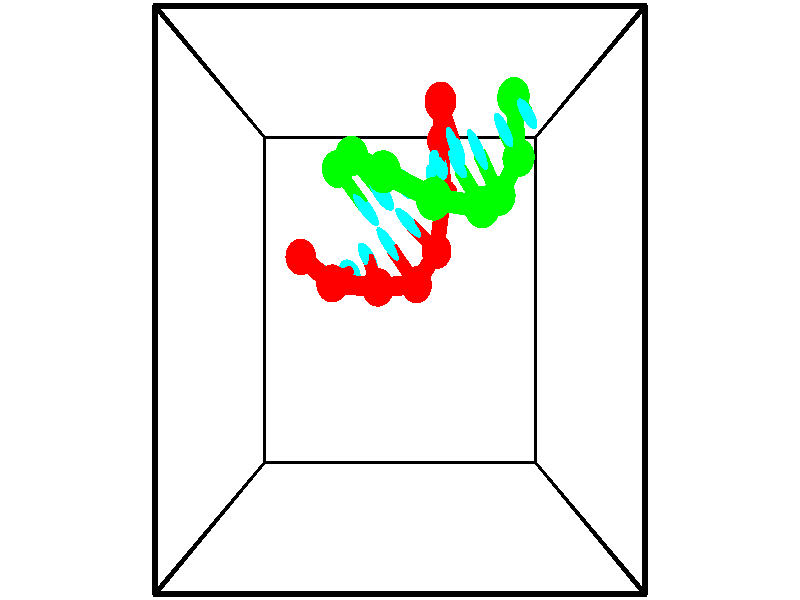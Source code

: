 // switches for output
#declare DRAW_BASES = 1; // possible values are 0, 1; only relevant for DNA ribbons
#declare DRAW_BASES_TYPE = 3; // possible values are 1, 2, 3; only relevant for DNA ribbons
#declare DRAW_FOG = 0; // set to 1 to enable fog

#include "colors.inc"

#include "transforms.inc"
background { rgb <1, 1, 1>}

#default {
   normal{
       ripples 0.25
       frequency 0.20
       turbulence 0.2
       lambda 5
   }
	finish {
		phong 0.1
		phong_size 40.
	}
}

// original window dimensions: 1024x640


// camera settings

camera {
	sky <-0, 1, 0>
	up <-0, 1, 0>
	right 1.6 * <1, 0, 0>
	location <2.5, 2.5, 11.1562>
	look_at <2.5, 2.5, 2.5>
	direction <0, 0, -8.6562>
	angle 67.0682
}


# declare cpy_camera_pos = <2.5, 2.5, 11.1562>;
# if (DRAW_FOG = 1)
fog {
	fog_type 2
	up vnormalize(cpy_camera_pos)
	color rgbt<1,1,1,0.3>
	distance 1e-5
	fog_alt 3e-3
	fog_offset 4
}
# end


// LIGHTS

# declare lum = 6;
global_settings {
	ambient_light rgb lum * <0.05, 0.05, 0.05>
	max_trace_level 15
}# declare cpy_direct_light_amount = 0.25;
light_source
{	1000 * <-1, -1, 1>,
	rgb lum * cpy_direct_light_amount
	parallel
}

light_source
{	1000 * <1, 1, -1>,
	rgb lum * cpy_direct_light_amount
	parallel
}

// strand 0

// nucleotide -1

// particle -1
sphere {
	<0.865898, 3.090714, 1.203400> 0.250000
	pigment { color rgbt <1,0,0,0> }
	no_shadow
}
cylinder {
	<1.134371, 2.926762, 0.956333>,  <1.295455, 2.828390, 0.808093>, 0.100000
	pigment { color rgbt <1,0,0,0> }
	no_shadow
}
cylinder {
	<1.134371, 2.926762, 0.956333>,  <0.865898, 3.090714, 1.203400>, 0.100000
	pigment { color rgbt <1,0,0,0> }
	no_shadow
}

// particle -1
sphere {
	<1.134371, 2.926762, 0.956333> 0.100000
	pigment { color rgbt <1,0,0,0> }
	no_shadow
}
sphere {
	0, 1
	scale<0.080000,0.200000,0.300000>
	matrix <0.719172, 0.562071, 0.408495,
		0.179738, -0.718383, 0.672027,
		0.671182, -0.409881, -0.617666,
		1.335725, 2.803797, 0.771033>
	pigment { color rgbt <0,1,1,0> }
	no_shadow
}
cylinder {
	<1.430494, 2.717823, 1.630235>,  <0.865898, 3.090714, 1.203400>, 0.130000
	pigment { color rgbt <1,0,0,0> }
	no_shadow
}

// nucleotide -1

// particle -1
sphere {
	<1.430494, 2.717823, 1.630235> 0.250000
	pigment { color rgbt <1,0,0,0> }
	no_shadow
}
cylinder {
	<1.559649, 2.819706, 1.265627>,  <1.637141, 2.880836, 1.046862>, 0.100000
	pigment { color rgbt <1,0,0,0> }
	no_shadow
}
cylinder {
	<1.559649, 2.819706, 1.265627>,  <1.430494, 2.717823, 1.630235>, 0.100000
	pigment { color rgbt <1,0,0,0> }
	no_shadow
}

// particle -1
sphere {
	<1.559649, 2.819706, 1.265627> 0.100000
	pigment { color rgbt <1,0,0,0> }
	no_shadow
}
sphere {
	0, 1
	scale<0.080000,0.200000,0.300000>
	matrix <0.703169, 0.580077, 0.411174,
		0.633481, -0.773715, 0.008196,
		0.322886, 0.254708, -0.911520,
		1.656514, 2.896118, 0.992171>
	pigment { color rgbt <0,1,1,0> }
	no_shadow
}
cylinder {
	<2.154835, 2.663447, 1.753908>,  <1.430494, 2.717823, 1.630235>, 0.130000
	pigment { color rgbt <1,0,0,0> }
	no_shadow
}

// nucleotide -1

// particle -1
sphere {
	<2.154835, 2.663447, 1.753908> 0.250000
	pigment { color rgbt <1,0,0,0> }
	no_shadow
}
cylinder {
	<2.049208, 2.905476, 1.453466>,  <1.985831, 3.050693, 1.273202>, 0.100000
	pigment { color rgbt <1,0,0,0> }
	no_shadow
}
cylinder {
	<2.049208, 2.905476, 1.453466>,  <2.154835, 2.663447, 1.753908>, 0.100000
	pigment { color rgbt <1,0,0,0> }
	no_shadow
}

// particle -1
sphere {
	<2.049208, 2.905476, 1.453466> 0.100000
	pigment { color rgbt <1,0,0,0> }
	no_shadow
}
sphere {
	0, 1
	scale<0.080000,0.200000,0.300000>
	matrix <0.696339, 0.658437, 0.285609,
		0.667368, -0.447603, -0.595207,
		-0.264067, 0.605072, -0.751103,
		1.969988, 3.086997, 1.228135>
	pigment { color rgbt <0,1,1,0> }
	no_shadow
}
cylinder {
	<2.767502, 2.706488, 1.358484>,  <2.154835, 2.663447, 1.753908>, 0.130000
	pigment { color rgbt <1,0,0,0> }
	no_shadow
}

// nucleotide -1

// particle -1
sphere {
	<2.767502, 2.706488, 1.358484> 0.250000
	pigment { color rgbt <1,0,0,0> }
	no_shadow
}
cylinder {
	<2.513079, 3.014965, 1.368994>,  <2.360425, 3.200052, 1.375300>, 0.100000
	pigment { color rgbt <1,0,0,0> }
	no_shadow
}
cylinder {
	<2.513079, 3.014965, 1.368994>,  <2.767502, 2.706488, 1.358484>, 0.100000
	pigment { color rgbt <1,0,0,0> }
	no_shadow
}

// particle -1
sphere {
	<2.513079, 3.014965, 1.368994> 0.100000
	pigment { color rgbt <1,0,0,0> }
	no_shadow
}
sphere {
	0, 1
	scale<0.080000,0.200000,0.300000>
	matrix <0.751925, 0.611799, 0.245582,
		0.173316, 0.175962, -0.969019,
		-0.636058, 0.771194, 0.026276,
		2.322261, 3.246323, 1.376876>
	pigment { color rgbt <0,1,1,0> }
	no_shadow
}
cylinder {
	<3.116921, 3.183849, 0.985783>,  <2.767502, 2.706488, 1.358484>, 0.130000
	pigment { color rgbt <1,0,0,0> }
	no_shadow
}

// nucleotide -1

// particle -1
sphere {
	<3.116921, 3.183849, 0.985783> 0.250000
	pigment { color rgbt <1,0,0,0> }
	no_shadow
}
cylinder {
	<2.845194, 3.390369, 1.194382>,  <2.682158, 3.514282, 1.319541>, 0.100000
	pigment { color rgbt <1,0,0,0> }
	no_shadow
}
cylinder {
	<2.845194, 3.390369, 1.194382>,  <3.116921, 3.183849, 0.985783>, 0.100000
	pigment { color rgbt <1,0,0,0> }
	no_shadow
}

// particle -1
sphere {
	<2.845194, 3.390369, 1.194382> 0.100000
	pigment { color rgbt <1,0,0,0> }
	no_shadow
}
sphere {
	0, 1
	scale<0.080000,0.200000,0.300000>
	matrix <0.702192, 0.663780, 0.257531,
		-0.213196, 0.541137, -0.813461,
		-0.679318, 0.516301, 0.521498,
		2.641398, 3.545260, 1.350831>
	pigment { color rgbt <0,1,1,0> }
	no_shadow
}
cylinder {
	<3.241036, 3.974618, 0.835654>,  <3.116921, 3.183849, 0.985783>, 0.130000
	pigment { color rgbt <1,0,0,0> }
	no_shadow
}

// nucleotide -1

// particle -1
sphere {
	<3.241036, 3.974618, 0.835654> 0.250000
	pigment { color rgbt <1,0,0,0> }
	no_shadow
}
cylinder {
	<3.033607, 3.944149, 1.176308>,  <2.909150, 3.925868, 1.380700>, 0.100000
	pigment { color rgbt <1,0,0,0> }
	no_shadow
}
cylinder {
	<3.033607, 3.944149, 1.176308>,  <3.241036, 3.974618, 0.835654>, 0.100000
	pigment { color rgbt <1,0,0,0> }
	no_shadow
}

// particle -1
sphere {
	<3.033607, 3.944149, 1.176308> 0.100000
	pigment { color rgbt <1,0,0,0> }
	no_shadow
}
sphere {
	0, 1
	scale<0.080000,0.200000,0.300000>
	matrix <0.632276, 0.636345, 0.441918,
		-0.575596, 0.767634, -0.281828,
		-0.518571, -0.076173, 0.851635,
		2.878036, 3.921297, 1.431798>
	pigment { color rgbt <0,1,1,0> }
	no_shadow
}
cylinder {
	<3.203838, 4.728066, 1.047294>,  <3.241036, 3.974618, 0.835654>, 0.130000
	pigment { color rgbt <1,0,0,0> }
	no_shadow
}

// nucleotide -1

// particle -1
sphere {
	<3.203838, 4.728066, 1.047294> 0.250000
	pigment { color rgbt <1,0,0,0> }
	no_shadow
}
cylinder {
	<3.150188, 4.473682, 1.351286>,  <3.117999, 4.321053, 1.533681>, 0.100000
	pigment { color rgbt <1,0,0,0> }
	no_shadow
}
cylinder {
	<3.150188, 4.473682, 1.351286>,  <3.203838, 4.728066, 1.047294>, 0.100000
	pigment { color rgbt <1,0,0,0> }
	no_shadow
}

// particle -1
sphere {
	<3.150188, 4.473682, 1.351286> 0.100000
	pigment { color rgbt <1,0,0,0> }
	no_shadow
}
sphere {
	0, 1
	scale<0.080000,0.200000,0.300000>
	matrix <0.685275, 0.494457, 0.534707,
		-0.715828, 0.592511, 0.369488,
		-0.134124, -0.635958, 0.759979,
		3.109951, 4.282895, 1.579280>
	pigment { color rgbt <0,1,1,0> }
	no_shadow
}
cylinder {
	<3.139173, 5.111777, 1.628610>,  <3.203838, 4.728066, 1.047294>, 0.130000
	pigment { color rgbt <1,0,0,0> }
	no_shadow
}

// nucleotide -1

// particle -1
sphere {
	<3.139173, 5.111777, 1.628610> 0.250000
	pigment { color rgbt <1,0,0,0> }
	no_shadow
}
cylinder {
	<3.264963, 4.750916, 1.746744>,  <3.340437, 4.534399, 1.817625>, 0.100000
	pigment { color rgbt <1,0,0,0> }
	no_shadow
}
cylinder {
	<3.264963, 4.750916, 1.746744>,  <3.139173, 5.111777, 1.628610>, 0.100000
	pigment { color rgbt <1,0,0,0> }
	no_shadow
}

// particle -1
sphere {
	<3.264963, 4.750916, 1.746744> 0.100000
	pigment { color rgbt <1,0,0,0> }
	no_shadow
}
sphere {
	0, 1
	scale<0.080000,0.200000,0.300000>
	matrix <0.795929, 0.420137, 0.435869,
		-0.517302, 0.097995, 0.850174,
		0.314476, -0.902154, 0.295335,
		3.359306, 4.480269, 1.835345>
	pigment { color rgbt <0,1,1,0> }
	no_shadow
}
// strand 1

// nucleotide -1

// particle -1
sphere {
	<4.271644, 5.144154, 1.720666> 0.250000
	pigment { color rgbt <0,1,0,0> }
	no_shadow
}
cylinder {
	<4.324440, 4.933426, 2.056532>,  <4.356118, 4.806989, 2.258052>, 0.100000
	pigment { color rgbt <0,1,0,0> }
	no_shadow
}
cylinder {
	<4.324440, 4.933426, 2.056532>,  <4.271644, 5.144154, 1.720666>, 0.100000
	pigment { color rgbt <0,1,0,0> }
	no_shadow
}

// particle -1
sphere {
	<4.324440, 4.933426, 2.056532> 0.100000
	pigment { color rgbt <0,1,0,0> }
	no_shadow
}
sphere {
	0, 1
	scale<0.080000,0.200000,0.300000>
	matrix <-0.809570, -0.546090, -0.215365,
		0.571992, -0.651343, -0.498576,
		0.131991, -0.526819, 0.839667,
		4.364037, 4.775380, 2.308432>
	pigment { color rgbt <0,1,1,0> }
	no_shadow
}
cylinder {
	<4.371294, 4.370070, 1.622994>,  <4.271644, 5.144154, 1.720666>, 0.130000
	pigment { color rgbt <0,1,0,0> }
	no_shadow
}

// nucleotide -1

// particle -1
sphere {
	<4.371294, 4.370070, 1.622994> 0.250000
	pigment { color rgbt <0,1,0,0> }
	no_shadow
}
cylinder {
	<4.182659, 4.501312, 1.950397>,  <4.069478, 4.580057, 2.146838>, 0.100000
	pigment { color rgbt <0,1,0,0> }
	no_shadow
}
cylinder {
	<4.182659, 4.501312, 1.950397>,  <4.371294, 4.370070, 1.622994>, 0.100000
	pigment { color rgbt <0,1,0,0> }
	no_shadow
}

// particle -1
sphere {
	<4.182659, 4.501312, 1.950397> 0.100000
	pigment { color rgbt <0,1,0,0> }
	no_shadow
}
sphere {
	0, 1
	scale<0.080000,0.200000,0.300000>
	matrix <-0.832939, -0.470480, -0.291308,
		0.289512, -0.819143, 0.495164,
		-0.471588, 0.328104, 0.818507,
		4.041183, 4.599743, 2.195948>
	pigment { color rgbt <0,1,1,0> }
	no_shadow
}
cylinder {
	<4.016470, 3.824194, 1.905673>,  <4.371294, 4.370070, 1.622994>, 0.130000
	pigment { color rgbt <0,1,0,0> }
	no_shadow
}

// nucleotide -1

// particle -1
sphere {
	<4.016470, 3.824194, 1.905673> 0.250000
	pigment { color rgbt <0,1,0,0> }
	no_shadow
}
cylinder {
	<3.811523, 4.130165, 2.061809>,  <3.688555, 4.313748, 2.155490>, 0.100000
	pigment { color rgbt <0,1,0,0> }
	no_shadow
}
cylinder {
	<3.811523, 4.130165, 2.061809>,  <4.016470, 3.824194, 1.905673>, 0.100000
	pigment { color rgbt <0,1,0,0> }
	no_shadow
}

// particle -1
sphere {
	<3.811523, 4.130165, 2.061809> 0.100000
	pigment { color rgbt <0,1,0,0> }
	no_shadow
}
sphere {
	0, 1
	scale<0.080000,0.200000,0.300000>
	matrix <-0.858427, -0.468982, -0.207746,
		0.024151, -0.441521, 0.896926,
		-0.512367, 0.764929, 0.390340,
		3.657814, 4.359643, 2.178910>
	pigment { color rgbt <0,1,1,0> }
	no_shadow
}
cylinder {
	<3.670164, 3.600110, 2.570324>,  <4.016470, 3.824194, 1.905673>, 0.130000
	pigment { color rgbt <0,1,0,0> }
	no_shadow
}

// nucleotide -1

// particle -1
sphere {
	<3.670164, 3.600110, 2.570324> 0.250000
	pigment { color rgbt <0,1,0,0> }
	no_shadow
}
cylinder {
	<3.503304, 3.902512, 2.368555>,  <3.403187, 4.083952, 2.247494>, 0.100000
	pigment { color rgbt <0,1,0,0> }
	no_shadow
}
cylinder {
	<3.503304, 3.902512, 2.368555>,  <3.670164, 3.600110, 2.570324>, 0.100000
	pigment { color rgbt <0,1,0,0> }
	no_shadow
}

// particle -1
sphere {
	<3.503304, 3.902512, 2.368555> 0.100000
	pigment { color rgbt <0,1,0,0> }
	no_shadow
}
sphere {
	0, 1
	scale<0.080000,0.200000,0.300000>
	matrix <-0.831896, -0.541120, -0.123036,
		-0.365969, 0.368303, 0.854646,
		-0.417152, 0.756004, -0.504423,
		3.378158, 4.129313, 2.217228>
	pigment { color rgbt <0,1,1,0> }
	no_shadow
}
cylinder {
	<2.969680, 3.670240, 2.774478>,  <3.670164, 3.600110, 2.570324>, 0.130000
	pigment { color rgbt <0,1,0,0> }
	no_shadow
}

// nucleotide -1

// particle -1
sphere {
	<2.969680, 3.670240, 2.774478> 0.250000
	pigment { color rgbt <0,1,0,0> }
	no_shadow
}
cylinder {
	<2.986412, 3.849792, 2.417434>,  <2.996452, 3.957524, 2.203207>, 0.100000
	pigment { color rgbt <0,1,0,0> }
	no_shadow
}
cylinder {
	<2.986412, 3.849792, 2.417434>,  <2.969680, 3.670240, 2.774478>, 0.100000
	pigment { color rgbt <0,1,0,0> }
	no_shadow
}

// particle -1
sphere {
	<2.986412, 3.849792, 2.417434> 0.100000
	pigment { color rgbt <0,1,0,0> }
	no_shadow
}
sphere {
	0, 1
	scale<0.080000,0.200000,0.300000>
	matrix <-0.880734, -0.405269, -0.245079,
		-0.471759, 0.796406, 0.378393,
		0.041831, 0.448882, -0.892612,
		2.998961, 3.984457, 2.149650>
	pigment { color rgbt <0,1,1,0> }
	no_shadow
}
cylinder {
	<2.264680, 4.011020, 2.613958>,  <2.969680, 3.670240, 2.774478>, 0.130000
	pigment { color rgbt <0,1,0,0> }
	no_shadow
}

// nucleotide -1

// particle -1
sphere {
	<2.264680, 4.011020, 2.613958> 0.250000
	pigment { color rgbt <0,1,0,0> }
	no_shadow
}
cylinder {
	<2.447121, 3.985443, 2.258907>,  <2.556585, 3.970097, 2.045877>, 0.100000
	pigment { color rgbt <0,1,0,0> }
	no_shadow
}
cylinder {
	<2.447121, 3.985443, 2.258907>,  <2.264680, 4.011020, 2.613958>, 0.100000
	pigment { color rgbt <0,1,0,0> }
	no_shadow
}

// particle -1
sphere {
	<2.447121, 3.985443, 2.258907> 0.100000
	pigment { color rgbt <0,1,0,0> }
	no_shadow
}
sphere {
	0, 1
	scale<0.080000,0.200000,0.300000>
	matrix <-0.851192, -0.322412, -0.414154,
		-0.259699, 0.944437, -0.201481,
		0.456102, -0.063943, -0.887627,
		2.583951, 3.966260, 1.992619>
	pigment { color rgbt <0,1,1,0> }
	no_shadow
}
cylinder {
	<1.770979, 4.311767, 2.037515>,  <2.264680, 4.011020, 2.613958>, 0.130000
	pigment { color rgbt <0,1,0,0> }
	no_shadow
}

// nucleotide -1

// particle -1
sphere {
	<1.770979, 4.311767, 2.037515> 0.250000
	pigment { color rgbt <0,1,0,0> }
	no_shadow
}
cylinder {
	<2.020180, 4.076515, 1.831224>,  <2.169700, 3.935364, 1.707449>, 0.100000
	pigment { color rgbt <0,1,0,0> }
	no_shadow
}
cylinder {
	<2.020180, 4.076515, 1.831224>,  <1.770979, 4.311767, 2.037515>, 0.100000
	pigment { color rgbt <0,1,0,0> }
	no_shadow
}

// particle -1
sphere {
	<2.020180, 4.076515, 1.831224> 0.100000
	pigment { color rgbt <0,1,0,0> }
	no_shadow
}
sphere {
	0, 1
	scale<0.080000,0.200000,0.300000>
	matrix <-0.780652, -0.425741, -0.457522,
		0.049516, 0.687641, -0.724361,
		0.623001, -0.588128, -0.515727,
		2.207080, 3.900077, 1.676506>
	pigment { color rgbt <0,1,1,0> }
	no_shadow
}
cylinder {
	<1.492879, 4.256474, 1.435367>,  <1.770979, 4.311767, 2.037515>, 0.130000
	pigment { color rgbt <0,1,0,0> }
	no_shadow
}

// nucleotide -1

// particle -1
sphere {
	<1.492879, 4.256474, 1.435367> 0.250000
	pigment { color rgbt <0,1,0,0> }
	no_shadow
}
cylinder {
	<1.754013, 3.953484, 1.432980>,  <1.910693, 3.771689, 1.431547>, 0.100000
	pigment { color rgbt <0,1,0,0> }
	no_shadow
}
cylinder {
	<1.754013, 3.953484, 1.432980>,  <1.492879, 4.256474, 1.435367>, 0.100000
	pigment { color rgbt <0,1,0,0> }
	no_shadow
}

// particle -1
sphere {
	<1.754013, 3.953484, 1.432980> 0.100000
	pigment { color rgbt <0,1,0,0> }
	no_shadow
}
sphere {
	0, 1
	scale<0.080000,0.200000,0.300000>
	matrix <-0.720798, -0.618761, -0.312387,
		0.232933, 0.208239, -0.949936,
		0.652834, -0.757477, -0.005969,
		1.949863, 3.726240, 1.431189>
	pigment { color rgbt <0,1,1,0> }
	no_shadow
}
// box output
cylinder {
	<0.000000, 0.000000, 0.000000>,  <5.000000, 0.000000, 0.000000>, 0.025000
	pigment { color rgbt <0,0,0,0> }
	no_shadow
}
cylinder {
	<0.000000, 0.000000, 0.000000>,  <0.000000, 5.000000, 0.000000>, 0.025000
	pigment { color rgbt <0,0,0,0> }
	no_shadow
}
cylinder {
	<0.000000, 0.000000, 0.000000>,  <0.000000, 0.000000, 5.000000>, 0.025000
	pigment { color rgbt <0,0,0,0> }
	no_shadow
}
cylinder {
	<5.000000, 5.000000, 5.000000>,  <0.000000, 5.000000, 5.000000>, 0.025000
	pigment { color rgbt <0,0,0,0> }
	no_shadow
}
cylinder {
	<5.000000, 5.000000, 5.000000>,  <5.000000, 0.000000, 5.000000>, 0.025000
	pigment { color rgbt <0,0,0,0> }
	no_shadow
}
cylinder {
	<5.000000, 5.000000, 5.000000>,  <5.000000, 5.000000, 0.000000>, 0.025000
	pigment { color rgbt <0,0,0,0> }
	no_shadow
}
cylinder {
	<0.000000, 0.000000, 5.000000>,  <0.000000, 5.000000, 5.000000>, 0.025000
	pigment { color rgbt <0,0,0,0> }
	no_shadow
}
cylinder {
	<0.000000, 0.000000, 5.000000>,  <5.000000, 0.000000, 5.000000>, 0.025000
	pigment { color rgbt <0,0,0,0> }
	no_shadow
}
cylinder {
	<5.000000, 5.000000, 0.000000>,  <0.000000, 5.000000, 0.000000>, 0.025000
	pigment { color rgbt <0,0,0,0> }
	no_shadow
}
cylinder {
	<5.000000, 5.000000, 0.000000>,  <5.000000, 0.000000, 0.000000>, 0.025000
	pigment { color rgbt <0,0,0,0> }
	no_shadow
}
cylinder {
	<5.000000, 0.000000, 5.000000>,  <5.000000, 0.000000, 0.000000>, 0.025000
	pigment { color rgbt <0,0,0,0> }
	no_shadow
}
cylinder {
	<0.000000, 5.000000, 0.000000>,  <0.000000, 5.000000, 5.000000>, 0.025000
	pigment { color rgbt <0,0,0,0> }
	no_shadow
}
// end of box output
